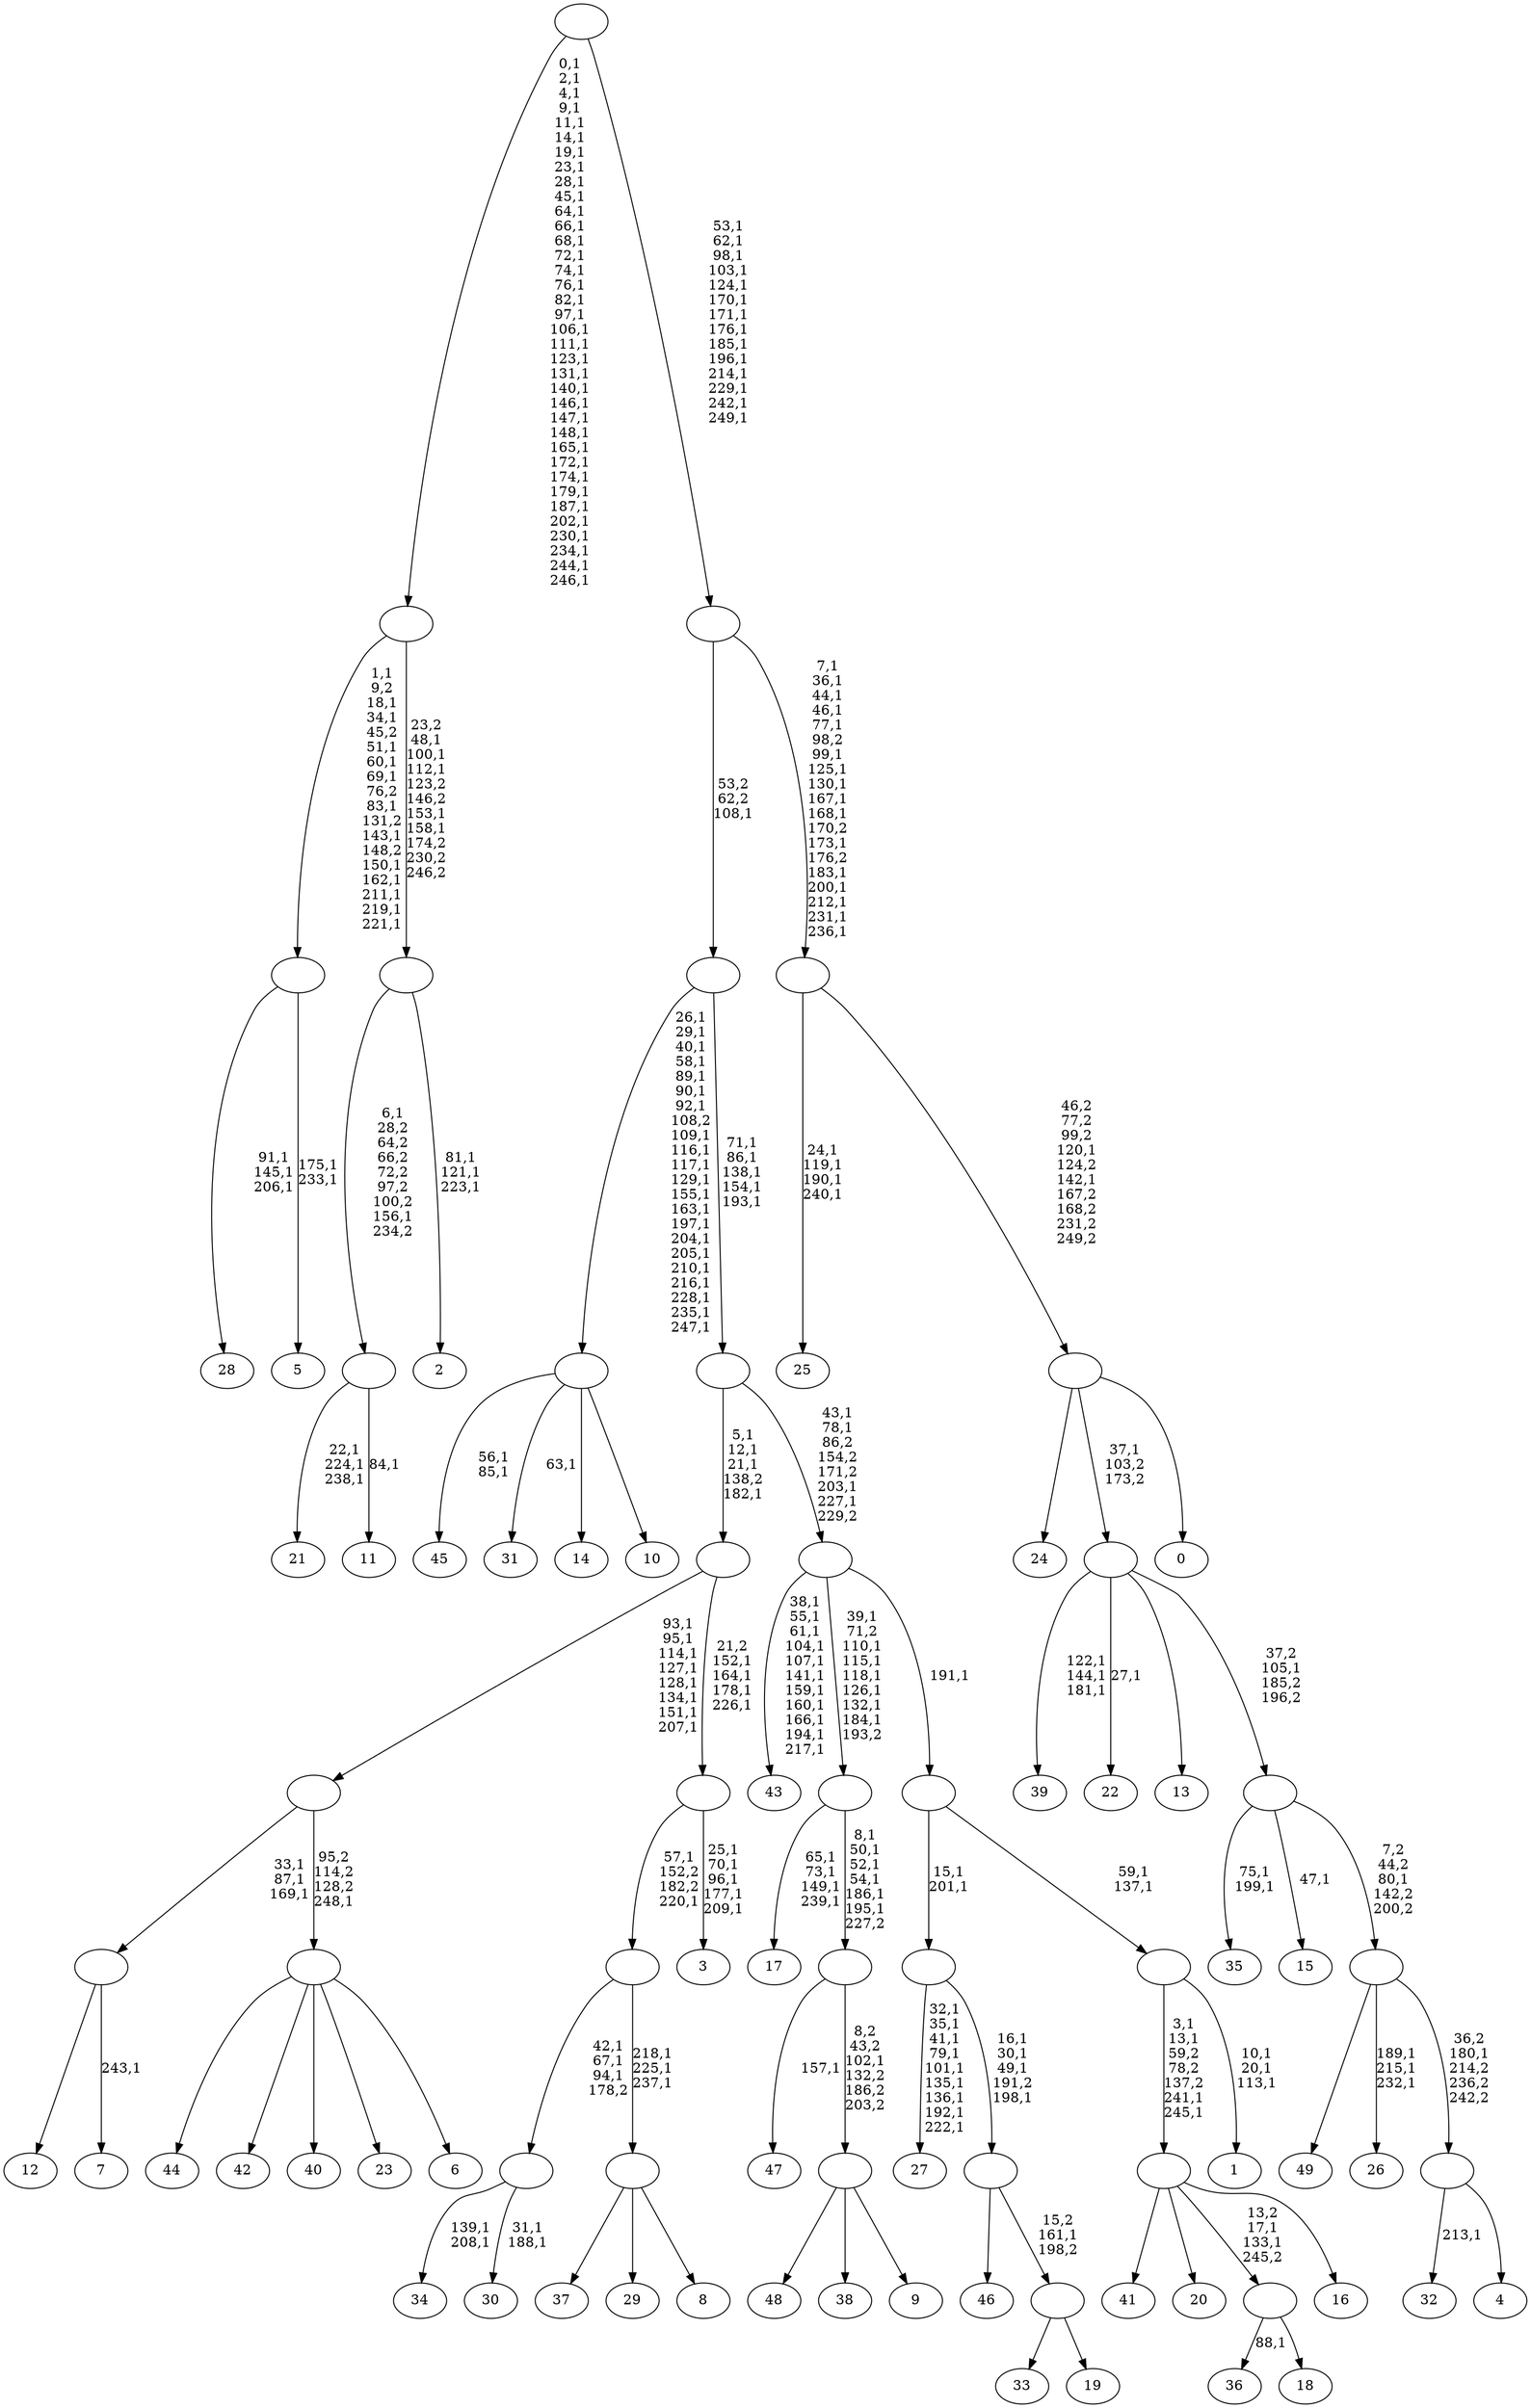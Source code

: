 digraph T {
	300 [label="49"]
	299 [label="48"]
	298 [label="47"]
	296 [label="46"]
	295 [label="45"]
	292 [label="44"]
	291 [label="43"]
	279 [label="42"]
	278 [label="41"]
	277 [label="40"]
	276 [label="39"]
	272 [label="38"]
	271 [label="37"]
	270 [label="36"]
	268 [label="35"]
	265 [label="34"]
	262 [label="33"]
	261 [label="32"]
	259 [label="31"]
	257 [label="30"]
	254 [label=""]
	251 [label="29"]
	250 [label="28"]
	246 [label="27"]
	236 [label="26"]
	232 [label="25"]
	227 [label="24"]
	226 [label="23"]
	225 [label="22"]
	223 [label="21"]
	219 [label="20"]
	218 [label="19"]
	217 [label=""]
	216 [label=""]
	212 [label=""]
	210 [label="18"]
	209 [label=""]
	207 [label="17"]
	202 [label="16"]
	201 [label=""]
	197 [label="15"]
	195 [label="14"]
	194 [label="13"]
	193 [label="12"]
	192 [label="11"]
	190 [label=""]
	188 [label="10"]
	187 [label=""]
	166 [label="9"]
	165 [label=""]
	164 [label=""]
	158 [label=""]
	151 [label="8"]
	150 [label=""]
	147 [label=""]
	145 [label="7"]
	143 [label=""]
	140 [label="6"]
	139 [label=""]
	138 [label=""]
	130 [label="5"]
	127 [label=""]
	114 [label="4"]
	113 [label=""]
	112 [label=""]
	111 [label=""]
	110 [label=""]
	109 [label="3"]
	103 [label=""]
	99 [label=""]
	95 [label="2"]
	91 [label=""]
	86 [label=""]
	50 [label="1"]
	46 [label=""]
	44 [label=""]
	43 [label=""]
	39 [label=""]
	34 [label=""]
	33 [label="0"]
	32 [label=""]
	30 [label=""]
	14 [label=""]
	0 [label=""]
	254 -> 257 [label="31,1\n188,1"]
	254 -> 265 [label="139,1\n208,1"]
	217 -> 262 [label=""]
	217 -> 218 [label=""]
	216 -> 296 [label=""]
	216 -> 217 [label="15,2\n161,1\n198,2"]
	212 -> 216 [label="16,1\n30,1\n49,1\n191,2\n198,1"]
	212 -> 246 [label="32,1\n35,1\n41,1\n79,1\n101,1\n135,1\n136,1\n192,1\n222,1"]
	209 -> 270 [label="88,1"]
	209 -> 210 [label=""]
	201 -> 209 [label="13,2\n17,1\n133,1\n245,2"]
	201 -> 278 [label=""]
	201 -> 219 [label=""]
	201 -> 202 [label=""]
	190 -> 192 [label="84,1"]
	190 -> 223 [label="22,1\n224,1\n238,1"]
	187 -> 259 [label="63,1"]
	187 -> 295 [label="56,1\n85,1"]
	187 -> 195 [label=""]
	187 -> 188 [label=""]
	165 -> 299 [label=""]
	165 -> 272 [label=""]
	165 -> 166 [label=""]
	164 -> 298 [label="157,1"]
	164 -> 165 [label="8,2\n43,2\n102,1\n132,2\n186,2\n203,2"]
	158 -> 164 [label="8,1\n50,1\n52,1\n54,1\n186,1\n195,1\n227,2"]
	158 -> 207 [label="65,1\n73,1\n149,1\n239,1"]
	150 -> 271 [label=""]
	150 -> 251 [label=""]
	150 -> 151 [label=""]
	147 -> 150 [label="218,1\n225,1\n237,1"]
	147 -> 254 [label="42,1\n67,1\n94,1\n178,2"]
	143 -> 145 [label="243,1"]
	143 -> 193 [label=""]
	139 -> 292 [label=""]
	139 -> 279 [label=""]
	139 -> 277 [label=""]
	139 -> 226 [label=""]
	139 -> 140 [label=""]
	138 -> 143 [label="33,1\n87,1\n169,1"]
	138 -> 139 [label="95,2\n114,2\n128,2\n248,1"]
	127 -> 130 [label="175,1\n233,1"]
	127 -> 250 [label="91,1\n145,1\n206,1"]
	113 -> 261 [label="213,1"]
	113 -> 114 [label=""]
	112 -> 236 [label="189,1\n215,1\n232,1"]
	112 -> 300 [label=""]
	112 -> 113 [label="36,2\n180,1\n214,2\n236,2\n242,2"]
	111 -> 197 [label="47,1"]
	111 -> 268 [label="75,1\n199,1"]
	111 -> 112 [label="7,2\n44,2\n80,1\n142,2\n200,2"]
	110 -> 225 [label="27,1"]
	110 -> 276 [label="122,1\n144,1\n181,1"]
	110 -> 194 [label=""]
	110 -> 111 [label="37,2\n105,1\n185,2\n196,2"]
	103 -> 109 [label="25,1\n70,1\n96,1\n177,1\n209,1"]
	103 -> 147 [label="57,1\n152,2\n182,2\n220,1"]
	99 -> 103 [label="21,2\n152,1\n164,1\n178,1\n226,1"]
	99 -> 138 [label="93,1\n95,1\n114,1\n127,1\n128,1\n134,1\n151,1\n207,1"]
	91 -> 95 [label="81,1\n121,1\n223,1"]
	91 -> 190 [label="6,1\n28,2\n64,2\n66,2\n72,2\n97,2\n100,2\n156,1\n234,2"]
	86 -> 91 [label="23,2\n48,1\n100,1\n112,1\n123,2\n146,2\n153,1\n158,1\n174,2\n230,2\n246,2"]
	86 -> 127 [label="1,1\n9,2\n18,1\n34,1\n45,2\n51,1\n60,1\n69,1\n76,2\n83,1\n131,2\n143,1\n148,2\n150,1\n162,1\n211,1\n219,1\n221,1"]
	46 -> 50 [label="10,1\n20,1\n113,1"]
	46 -> 201 [label="3,1\n13,1\n59,2\n78,2\n137,2\n241,1\n245,1"]
	44 -> 46 [label="59,1\n137,1"]
	44 -> 212 [label="15,1\n201,1"]
	43 -> 158 [label="39,1\n71,2\n110,1\n115,1\n118,1\n126,1\n132,1\n184,1\n193,2"]
	43 -> 291 [label="38,1\n55,1\n61,1\n104,1\n107,1\n141,1\n159,1\n160,1\n166,1\n194,1\n217,1"]
	43 -> 44 [label="191,1"]
	39 -> 43 [label="43,1\n78,1\n86,2\n154,2\n171,2\n203,1\n227,1\n229,2"]
	39 -> 99 [label="5,1\n12,1\n21,1\n138,2\n182,1"]
	34 -> 39 [label="71,1\n86,1\n138,1\n154,1\n193,1"]
	34 -> 187 [label="26,1\n29,1\n40,1\n58,1\n89,1\n90,1\n92,1\n108,2\n109,1\n116,1\n117,1\n129,1\n155,1\n163,1\n197,1\n204,1\n205,1\n210,1\n216,1\n228,1\n235,1\n247,1"]
	32 -> 227 [label=""]
	32 -> 110 [label="37,1\n103,2\n173,2"]
	32 -> 33 [label=""]
	30 -> 32 [label="46,2\n77,2\n99,2\n120,1\n124,2\n142,1\n167,2\n168,2\n231,2\n249,2"]
	30 -> 232 [label="24,1\n119,1\n190,1\n240,1"]
	14 -> 30 [label="7,1\n36,1\n44,1\n46,1\n77,1\n98,2\n99,1\n125,1\n130,1\n167,1\n168,1\n170,2\n173,1\n176,2\n183,1\n200,1\n212,1\n231,1\n236,1"]
	14 -> 34 [label="53,2\n62,2\n108,1"]
	0 -> 14 [label="53,1\n62,1\n98,1\n103,1\n124,1\n170,1\n171,1\n176,1\n185,1\n196,1\n214,1\n229,1\n242,1\n249,1"]
	0 -> 86 [label="0,1\n2,1\n4,1\n9,1\n11,1\n14,1\n19,1\n23,1\n28,1\n45,1\n64,1\n66,1\n68,1\n72,1\n74,1\n76,1\n82,1\n97,1\n106,1\n111,1\n123,1\n131,1\n140,1\n146,1\n147,1\n148,1\n165,1\n172,1\n174,1\n179,1\n187,1\n202,1\n230,1\n234,1\n244,1\n246,1"]
}
